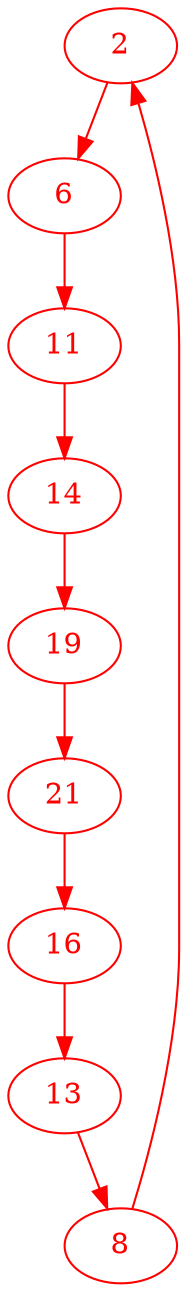 digraph g{
node [color = red, fontcolor=red]; 2 6 8 11 13 14 16 19 21 ;
2 -> 6 [color=red] ;
6 -> 11 [color=red] ;
8 -> 2 [color=red] ;
11 -> 14 [color=red] ;
13 -> 8 [color=red] ;
14 -> 19 [color=red] ;
16 -> 13 [color=red] ;
19 -> 21 [color=red] ;
21 -> 16 [color=red] ;
}